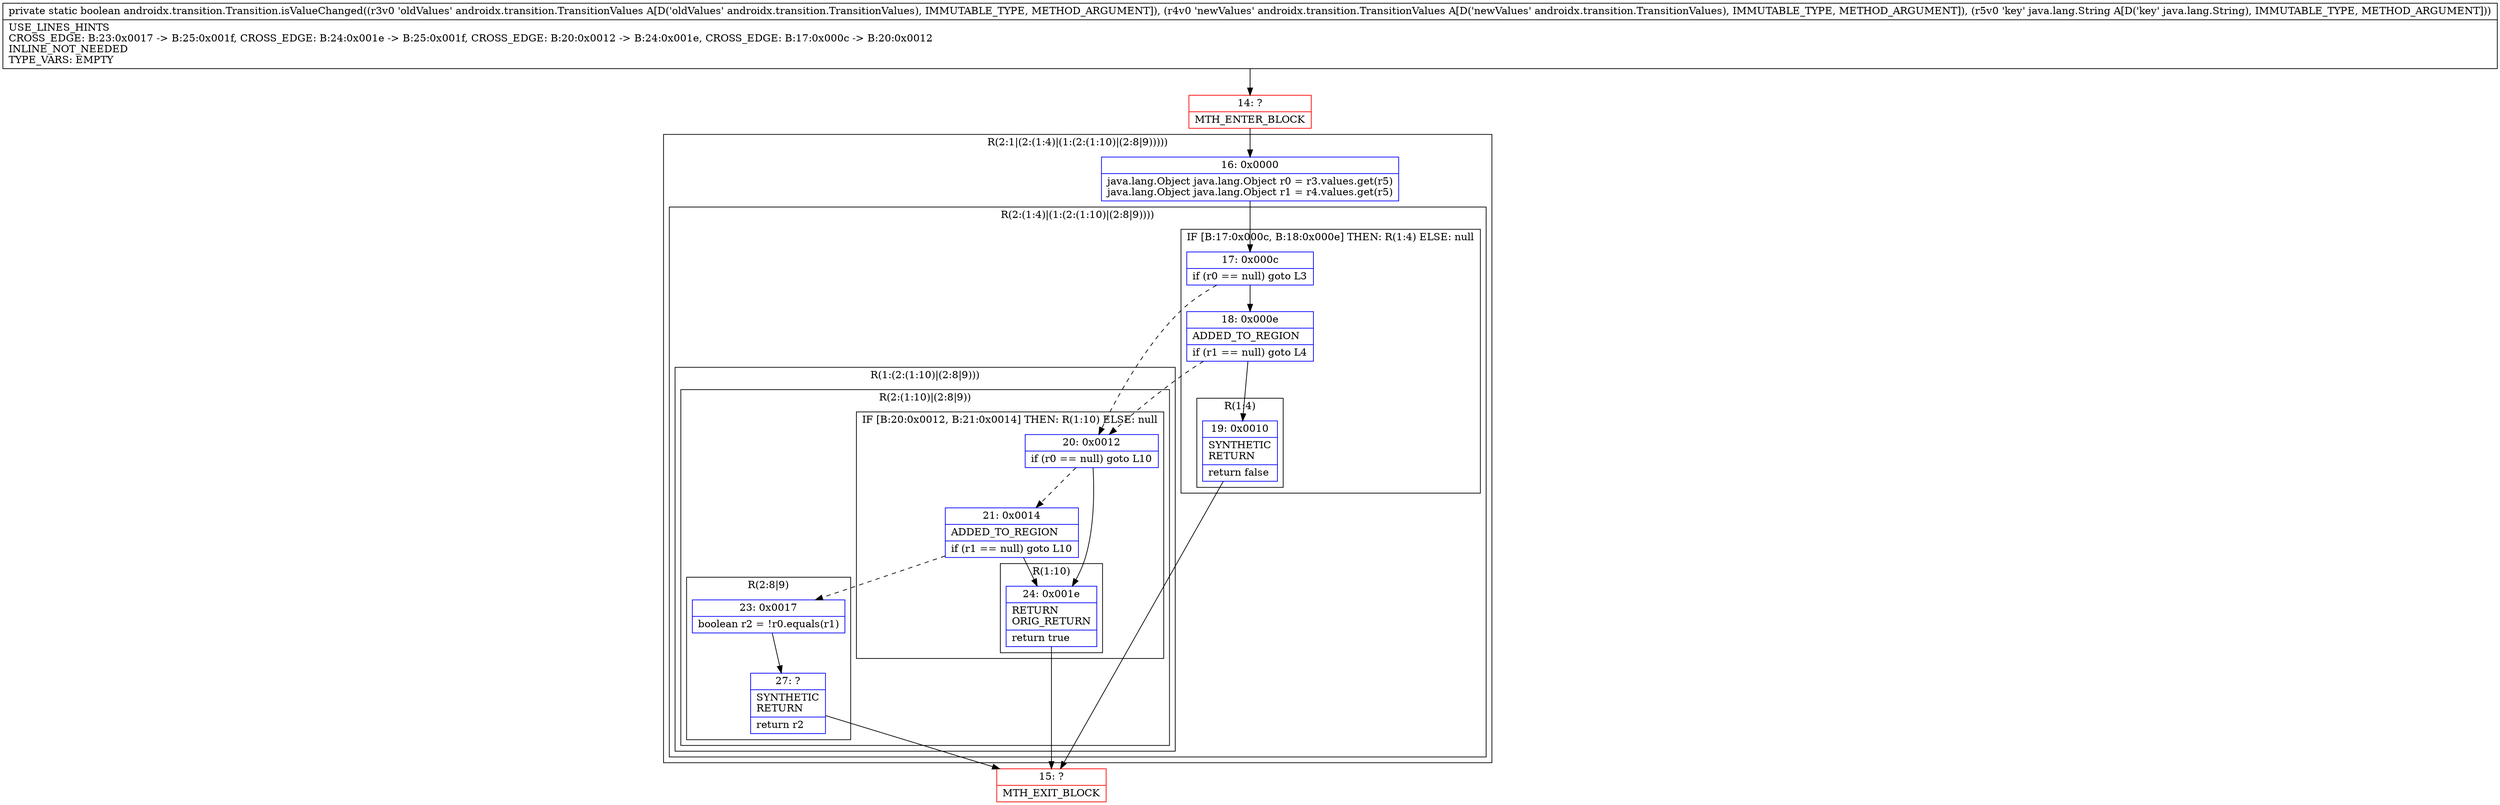 digraph "CFG forandroidx.transition.Transition.isValueChanged(Landroidx\/transition\/TransitionValues;Landroidx\/transition\/TransitionValues;Ljava\/lang\/String;)Z" {
subgraph cluster_Region_2100436444 {
label = "R(2:1|(2:(1:4)|(1:(2:(1:10)|(2:8|9)))))";
node [shape=record,color=blue];
Node_16 [shape=record,label="{16\:\ 0x0000|java.lang.Object java.lang.Object r0 = r3.values.get(r5)\ljava.lang.Object java.lang.Object r1 = r4.values.get(r5)\l}"];
subgraph cluster_Region_115085542 {
label = "R(2:(1:4)|(1:(2:(1:10)|(2:8|9))))";
node [shape=record,color=blue];
subgraph cluster_IfRegion_553258411 {
label = "IF [B:17:0x000c, B:18:0x000e] THEN: R(1:4) ELSE: null";
node [shape=record,color=blue];
Node_17 [shape=record,label="{17\:\ 0x000c|if (r0 == null) goto L3\l}"];
Node_18 [shape=record,label="{18\:\ 0x000e|ADDED_TO_REGION\l|if (r1 == null) goto L4\l}"];
subgraph cluster_Region_1729842723 {
label = "R(1:4)";
node [shape=record,color=blue];
Node_19 [shape=record,label="{19\:\ 0x0010|SYNTHETIC\lRETURN\l|return false\l}"];
}
}
subgraph cluster_Region_400065801 {
label = "R(1:(2:(1:10)|(2:8|9)))";
node [shape=record,color=blue];
subgraph cluster_Region_911971438 {
label = "R(2:(1:10)|(2:8|9))";
node [shape=record,color=blue];
subgraph cluster_IfRegion_1293889211 {
label = "IF [B:20:0x0012, B:21:0x0014] THEN: R(1:10) ELSE: null";
node [shape=record,color=blue];
Node_20 [shape=record,label="{20\:\ 0x0012|if (r0 == null) goto L10\l}"];
Node_21 [shape=record,label="{21\:\ 0x0014|ADDED_TO_REGION\l|if (r1 == null) goto L10\l}"];
subgraph cluster_Region_1357310307 {
label = "R(1:10)";
node [shape=record,color=blue];
Node_24 [shape=record,label="{24\:\ 0x001e|RETURN\lORIG_RETURN\l|return true\l}"];
}
}
subgraph cluster_Region_8935687 {
label = "R(2:8|9)";
node [shape=record,color=blue];
Node_23 [shape=record,label="{23\:\ 0x0017|boolean r2 = !r0.equals(r1)\l}"];
Node_27 [shape=record,label="{27\:\ ?|SYNTHETIC\lRETURN\l|return r2\l}"];
}
}
}
}
}
Node_14 [shape=record,color=red,label="{14\:\ ?|MTH_ENTER_BLOCK\l}"];
Node_15 [shape=record,color=red,label="{15\:\ ?|MTH_EXIT_BLOCK\l}"];
MethodNode[shape=record,label="{private static boolean androidx.transition.Transition.isValueChanged((r3v0 'oldValues' androidx.transition.TransitionValues A[D('oldValues' androidx.transition.TransitionValues), IMMUTABLE_TYPE, METHOD_ARGUMENT]), (r4v0 'newValues' androidx.transition.TransitionValues A[D('newValues' androidx.transition.TransitionValues), IMMUTABLE_TYPE, METHOD_ARGUMENT]), (r5v0 'key' java.lang.String A[D('key' java.lang.String), IMMUTABLE_TYPE, METHOD_ARGUMENT]))  | USE_LINES_HINTS\lCROSS_EDGE: B:23:0x0017 \-\> B:25:0x001f, CROSS_EDGE: B:24:0x001e \-\> B:25:0x001f, CROSS_EDGE: B:20:0x0012 \-\> B:24:0x001e, CROSS_EDGE: B:17:0x000c \-\> B:20:0x0012\lINLINE_NOT_NEEDED\lTYPE_VARS: EMPTY\l}"];
MethodNode -> Node_14;Node_16 -> Node_17;
Node_17 -> Node_18;
Node_17 -> Node_20[style=dashed];
Node_18 -> Node_19;
Node_18 -> Node_20[style=dashed];
Node_19 -> Node_15;
Node_20 -> Node_21[style=dashed];
Node_20 -> Node_24;
Node_21 -> Node_23[style=dashed];
Node_21 -> Node_24;
Node_24 -> Node_15;
Node_23 -> Node_27;
Node_27 -> Node_15;
Node_14 -> Node_16;
}


